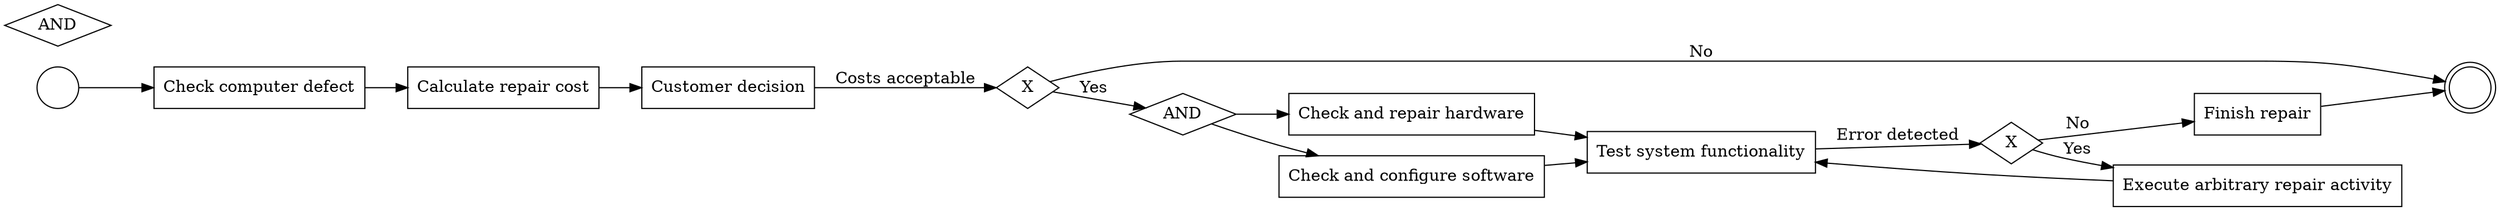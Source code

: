 digraph {
rankdir=LR;
"start_1"[shape=circle label=""];
"end_1"[shape=doublecircle label=""];
"seg_1"[shape=diamond label="X"];
"seg_2"[shape=diamond label="X"];
"spg_1"[shape=diamond label="AND"];
"mpg_1"[shape=diamond label="AND"];
"Check computer defect"[shape=rectangle];
"Calculate repair cost"[shape=rectangle];
"Customer decision"[shape=rectangle];
"Check and repair hardware"[shape=rectangle];
"Check and configure software"[shape=rectangle];
"Test system functionality"[shape=rectangle];
"Execute arbitrary repair activity"[shape=rectangle];
"Finish repair"[shape=rectangle];

"start_1" -> "Check computer defect";
"Check computer defect" -> "Calculate repair cost";
"Calculate repair cost" -> "Customer decision";
"Customer decision" -> "seg_1"[label="Costs acceptable"];
"seg_1" -> "spg_1"[label="Yes"];
"seg_1" -> "end_1"[label="No"];
"spg_1" -> "Check and repair hardware";
"spg_1" -> "Check and configure software";
"Check and repair hardware" -> "Test system functionality";
"Check and configure software" -> "Test system functionality";
"Test system functionality" -> "seg_2"[label="Error detected"];
"seg_2" -> "Execute arbitrary repair activity"[label="Yes"];
"seg_2" -> "Finish repair"[label="No"];
"Execute arbitrary repair activity" -> "Test system functionality";
"Finish repair" -> "end_1";
}